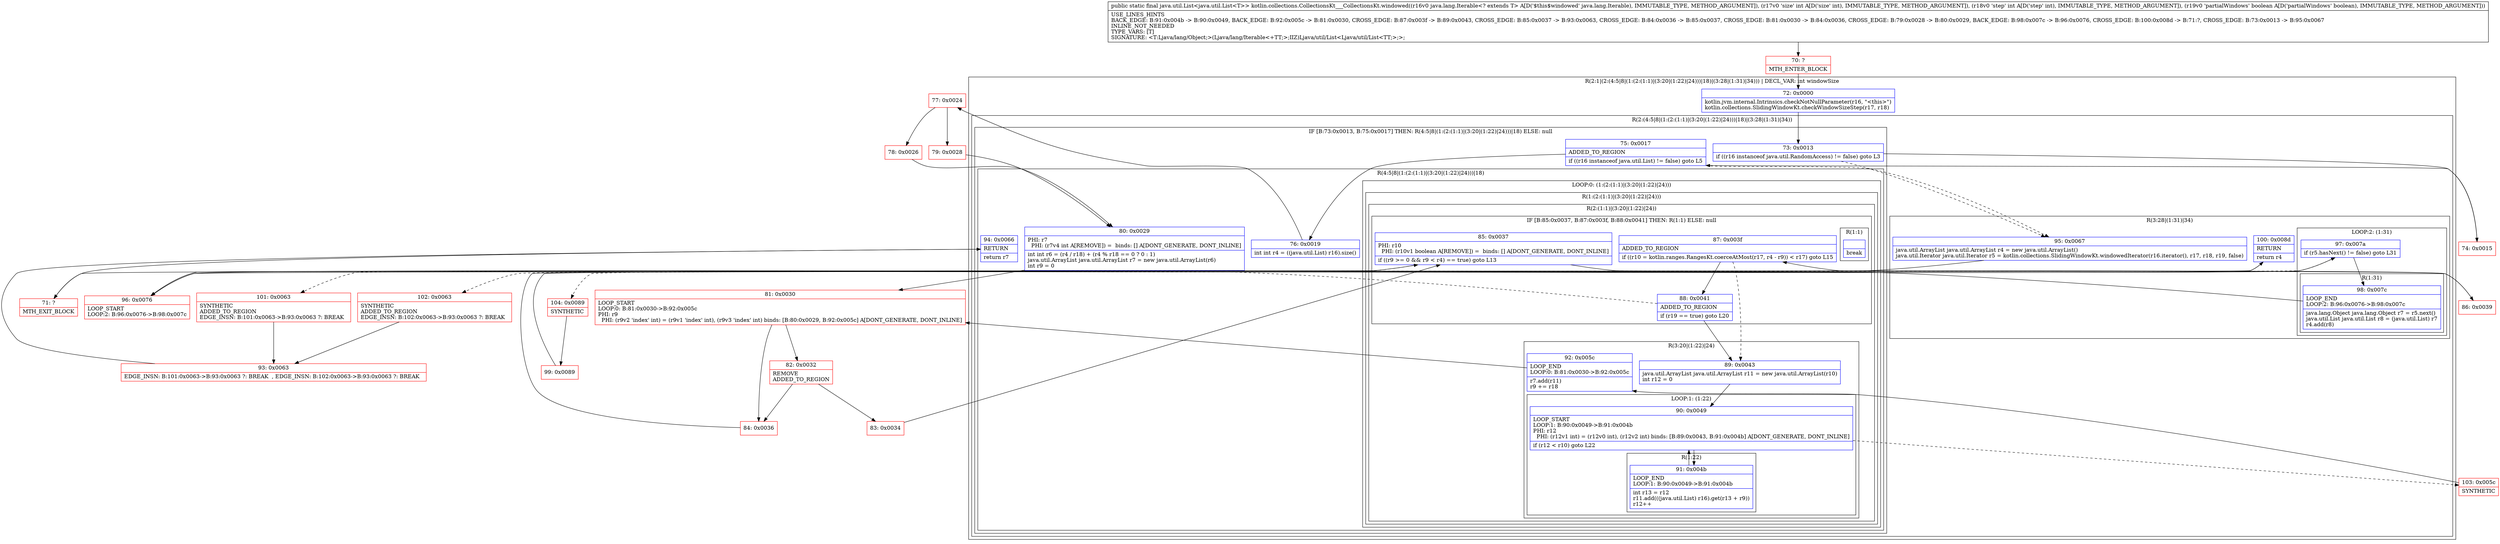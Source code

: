 digraph "CFG forkotlin.collections.CollectionsKt___CollectionsKt.windowed(Ljava\/lang\/Iterable;IIZ)Ljava\/util\/List;" {
subgraph cluster_Region_1396798830 {
label = "R(2:1|(2:(4:5|8|(1:(2:(1:1)|(3:20|(1:22)|24)))|18)|(3:28|(1:31)|34))) | DECL_VAR: int windowSize\l";
node [shape=record,color=blue];
Node_72 [shape=record,label="{72\:\ 0x0000|kotlin.jvm.internal.Intrinsics.checkNotNullParameter(r16, \"\<this\>\")\lkotlin.collections.SlidingWindowKt.checkWindowSizeStep(r17, r18)\l}"];
subgraph cluster_Region_484097009 {
label = "R(2:(4:5|8|(1:(2:(1:1)|(3:20|(1:22)|24)))|18)|(3:28|(1:31)|34))";
node [shape=record,color=blue];
subgraph cluster_IfRegion_31252286 {
label = "IF [B:73:0x0013, B:75:0x0017] THEN: R(4:5|8|(1:(2:(1:1)|(3:20|(1:22)|24)))|18) ELSE: null";
node [shape=record,color=blue];
Node_73 [shape=record,label="{73\:\ 0x0013|if ((r16 instanceof java.util.RandomAccess) != false) goto L3\l}"];
Node_75 [shape=record,label="{75\:\ 0x0017|ADDED_TO_REGION\l|if ((r16 instanceof java.util.List) != false) goto L5\l}"];
subgraph cluster_Region_1960060099 {
label = "R(4:5|8|(1:(2:(1:1)|(3:20|(1:22)|24)))|18)";
node [shape=record,color=blue];
Node_76 [shape=record,label="{76\:\ 0x0019|int int r4 = ((java.util.List) r16).size()\l}"];
Node_80 [shape=record,label="{80\:\ 0x0029|PHI: r7 \l  PHI: (r7v4 int A[REMOVE]) =  binds: [] A[DONT_GENERATE, DONT_INLINE]\l|int int r6 = (r4 \/ r18) + (r4 % r18 == 0 ? 0 : 1)\ljava.util.ArrayList java.util.ArrayList r7 = new java.util.ArrayList(r6)\lint r9 = 0\l}"];
subgraph cluster_LoopRegion_607309976 {
label = "LOOP:0: (1:(2:(1:1)|(3:20|(1:22)|24)))";
node [shape=record,color=blue];
subgraph cluster_Region_2080390005 {
label = "R(1:(2:(1:1)|(3:20|(1:22)|24)))";
node [shape=record,color=blue];
subgraph cluster_Region_894177847 {
label = "R(2:(1:1)|(3:20|(1:22)|24))";
node [shape=record,color=blue];
subgraph cluster_IfRegion_1035220353 {
label = "IF [B:85:0x0037, B:87:0x003f, B:88:0x0041] THEN: R(1:1) ELSE: null";
node [shape=record,color=blue];
Node_85 [shape=record,label="{85\:\ 0x0037|PHI: r10 \l  PHI: (r10v1 boolean A[REMOVE]) =  binds: [] A[DONT_GENERATE, DONT_INLINE]\l|if ((r9 \>= 0 && r9 \< r4) == true) goto L13\l}"];
Node_87 [shape=record,label="{87\:\ 0x003f|ADDED_TO_REGION\l|if ((r10 = kotlin.ranges.RangesKt.coerceAtMost(r17, r4 \- r9)) \< r17) goto L15\l}"];
Node_88 [shape=record,label="{88\:\ 0x0041|ADDED_TO_REGION\l|if (r19 == true) goto L20\l}"];
subgraph cluster_Region_1376652943 {
label = "R(1:1)";
node [shape=record,color=blue];
Node_InsnContainer_1611313734 [shape=record,label="{|break\l}"];
}
}
subgraph cluster_Region_1029788322 {
label = "R(3:20|(1:22)|24)";
node [shape=record,color=blue];
Node_89 [shape=record,label="{89\:\ 0x0043|java.util.ArrayList java.util.ArrayList r11 = new java.util.ArrayList(r10)\lint r12 = 0\l}"];
subgraph cluster_LoopRegion_1776004784 {
label = "LOOP:1: (1:22)";
node [shape=record,color=blue];
Node_90 [shape=record,label="{90\:\ 0x0049|LOOP_START\lLOOP:1: B:90:0x0049\-\>B:91:0x004b\lPHI: r12 \l  PHI: (r12v1 int) = (r12v0 int), (r12v2 int) binds: [B:89:0x0043, B:91:0x004b] A[DONT_GENERATE, DONT_INLINE]\l|if (r12 \< r10) goto L22\l}"];
subgraph cluster_Region_1023174608 {
label = "R(1:22)";
node [shape=record,color=blue];
Node_91 [shape=record,label="{91\:\ 0x004b|LOOP_END\lLOOP:1: B:90:0x0049\-\>B:91:0x004b\l|int r13 = r12\lr11.add(((java.util.List) r16).get(r13 + r9))\lr12++\l}"];
}
}
Node_92 [shape=record,label="{92\:\ 0x005c|LOOP_END\lLOOP:0: B:81:0x0030\-\>B:92:0x005c\l|r7.add(r11)\lr9 += r18\l}"];
}
}
}
}
Node_94 [shape=record,label="{94\:\ 0x0066|RETURN\l|return r7\l}"];
}
}
subgraph cluster_Region_530237038 {
label = "R(3:28|(1:31)|34)";
node [shape=record,color=blue];
Node_95 [shape=record,label="{95\:\ 0x0067|java.util.ArrayList java.util.ArrayList r4 = new java.util.ArrayList()\ljava.util.Iterator java.util.Iterator r5 = kotlin.collections.SlidingWindowKt.windowedIterator(r16.iterator(), r17, r18, r19, false)\l}"];
subgraph cluster_LoopRegion_1491812064 {
label = "LOOP:2: (1:31)";
node [shape=record,color=blue];
Node_97 [shape=record,label="{97\:\ 0x007a|if (r5.hasNext() != false) goto L31\l}"];
subgraph cluster_Region_1643914544 {
label = "R(1:31)";
node [shape=record,color=blue];
Node_98 [shape=record,label="{98\:\ 0x007c|LOOP_END\lLOOP:2: B:96:0x0076\-\>B:98:0x007c\l|java.lang.Object java.lang.Object r7 = r5.next()\ljava.util.List java.util.List r8 = (java.util.List) r7\lr4.add(r8)\l}"];
}
}
Node_100 [shape=record,label="{100\:\ 0x008d|RETURN\l|return r4\l}"];
}
}
}
Node_70 [shape=record,color=red,label="{70\:\ ?|MTH_ENTER_BLOCK\l}"];
Node_74 [shape=record,color=red,label="{74\:\ 0x0015}"];
Node_77 [shape=record,color=red,label="{77\:\ 0x0024}"];
Node_78 [shape=record,color=red,label="{78\:\ 0x0026}"];
Node_81 [shape=record,color=red,label="{81\:\ 0x0030|LOOP_START\lLOOP:0: B:81:0x0030\-\>B:92:0x005c\lPHI: r9 \l  PHI: (r9v2 'index' int) = (r9v1 'index' int), (r9v3 'index' int) binds: [B:80:0x0029, B:92:0x005c] A[DONT_GENERATE, DONT_INLINE]\l}"];
Node_82 [shape=record,color=red,label="{82\:\ 0x0032|REMOVE\lADDED_TO_REGION\l}"];
Node_83 [shape=record,color=red,label="{83\:\ 0x0034}"];
Node_86 [shape=record,color=red,label="{86\:\ 0x0039}"];
Node_101 [shape=record,color=red,label="{101\:\ 0x0063|SYNTHETIC\lADDED_TO_REGION\lEDGE_INSN: B:101:0x0063\-\>B:93:0x0063 ?: BREAK  \l}"];
Node_93 [shape=record,color=red,label="{93\:\ 0x0063|EDGE_INSN: B:101:0x0063\-\>B:93:0x0063 ?: BREAK  , EDGE_INSN: B:102:0x0063\-\>B:93:0x0063 ?: BREAK  \l}"];
Node_71 [shape=record,color=red,label="{71\:\ ?|MTH_EXIT_BLOCK\l}"];
Node_103 [shape=record,color=red,label="{103\:\ 0x005c|SYNTHETIC\l}"];
Node_102 [shape=record,color=red,label="{102\:\ 0x0063|SYNTHETIC\lADDED_TO_REGION\lEDGE_INSN: B:102:0x0063\-\>B:93:0x0063 ?: BREAK  \l}"];
Node_84 [shape=record,color=red,label="{84\:\ 0x0036}"];
Node_79 [shape=record,color=red,label="{79\:\ 0x0028}"];
Node_96 [shape=record,color=red,label="{96\:\ 0x0076|LOOP_START\lLOOP:2: B:96:0x0076\-\>B:98:0x007c\l}"];
Node_104 [shape=record,color=red,label="{104\:\ 0x0089|SYNTHETIC\l}"];
Node_99 [shape=record,color=red,label="{99\:\ 0x0089}"];
MethodNode[shape=record,label="{public static final java.util.List\<java.util.List\<T\>\> kotlin.collections.CollectionsKt___CollectionsKt.windowed((r16v0 java.lang.Iterable\<? extends T\> A[D('$this$windowed' java.lang.Iterable), IMMUTABLE_TYPE, METHOD_ARGUMENT]), (r17v0 'size' int A[D('size' int), IMMUTABLE_TYPE, METHOD_ARGUMENT]), (r18v0 'step' int A[D('step' int), IMMUTABLE_TYPE, METHOD_ARGUMENT]), (r19v0 'partialWindows' boolean A[D('partialWindows' boolean), IMMUTABLE_TYPE, METHOD_ARGUMENT]))  | USE_LINES_HINTS\lBACK_EDGE: B:91:0x004b \-\> B:90:0x0049, BACK_EDGE: B:92:0x005c \-\> B:81:0x0030, CROSS_EDGE: B:87:0x003f \-\> B:89:0x0043, CROSS_EDGE: B:85:0x0037 \-\> B:93:0x0063, CROSS_EDGE: B:84:0x0036 \-\> B:85:0x0037, CROSS_EDGE: B:81:0x0030 \-\> B:84:0x0036, CROSS_EDGE: B:79:0x0028 \-\> B:80:0x0029, BACK_EDGE: B:98:0x007c \-\> B:96:0x0076, CROSS_EDGE: B:100:0x008d \-\> B:71:?, CROSS_EDGE: B:73:0x0013 \-\> B:95:0x0067\lINLINE_NOT_NEEDED\lTYPE_VARS: [T]\lSIGNATURE: \<T:Ljava\/lang\/Object;\>(Ljava\/lang\/Iterable\<+TT;\>;IIZ)Ljava\/util\/List\<Ljava\/util\/List\<TT;\>;\>;\l}"];
MethodNode -> Node_70;Node_72 -> Node_73;
Node_73 -> Node_74;
Node_73 -> Node_95[style=dashed];
Node_75 -> Node_76;
Node_75 -> Node_95[style=dashed];
Node_76 -> Node_77;
Node_80 -> Node_81;
Node_85 -> Node_86;
Node_85 -> Node_102[style=dashed];
Node_87 -> Node_88;
Node_87 -> Node_89[style=dashed];
Node_88 -> Node_89;
Node_88 -> Node_101[style=dashed];
Node_89 -> Node_90;
Node_90 -> Node_91;
Node_90 -> Node_103[style=dashed];
Node_91 -> Node_90;
Node_92 -> Node_81;
Node_94 -> Node_71;
Node_95 -> Node_96;
Node_97 -> Node_98;
Node_97 -> Node_104[style=dashed];
Node_98 -> Node_96;
Node_100 -> Node_71;
Node_70 -> Node_72;
Node_74 -> Node_75;
Node_77 -> Node_78;
Node_77 -> Node_79;
Node_78 -> Node_80;
Node_81 -> Node_82;
Node_81 -> Node_84;
Node_82 -> Node_83;
Node_82 -> Node_84;
Node_83 -> Node_85;
Node_86 -> Node_87;
Node_101 -> Node_93;
Node_93 -> Node_94;
Node_103 -> Node_92;
Node_102 -> Node_93;
Node_84 -> Node_85;
Node_79 -> Node_80;
Node_96 -> Node_97;
Node_104 -> Node_99;
Node_99 -> Node_100;
}

